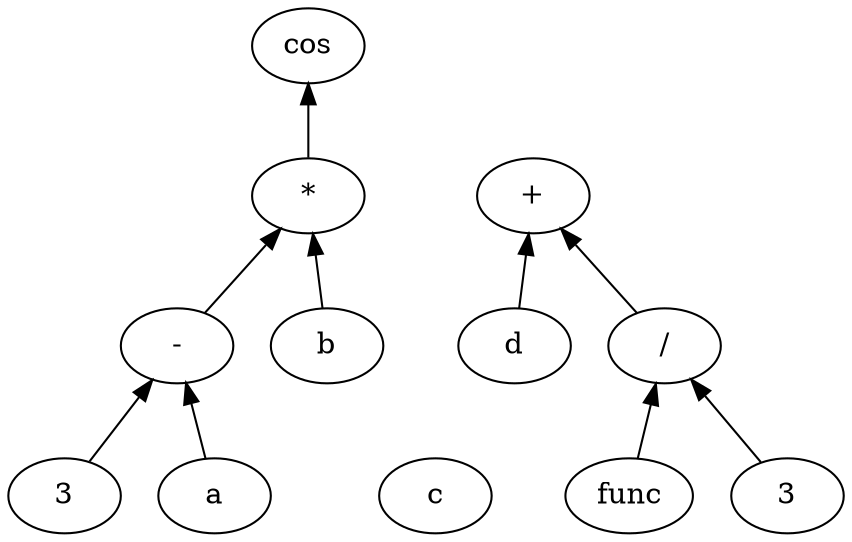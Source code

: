 digraph G {
 rankdir=BT;
 n_0[label="3"];
 n_1[label="a"];
 n_2[label="-"];
 n_3[label="b"];
 n_4[label="*"];
 n_5[label="cos"];
 n_6[label="c"];
 n_7[label="d"];
 n_8[label="func"];
 n_9[label="3"];
 n_10[label="/"];
 n_11[label="+"];
n_1 -> n_2;
n_0 -> n_2;
n_3 -> n_4;
n_2 -> n_4;
n_4 -> n_5;
n_9 -> n_10;
n_8 -> n_10;
n_10 -> n_11;
n_7 -> n_11;
}